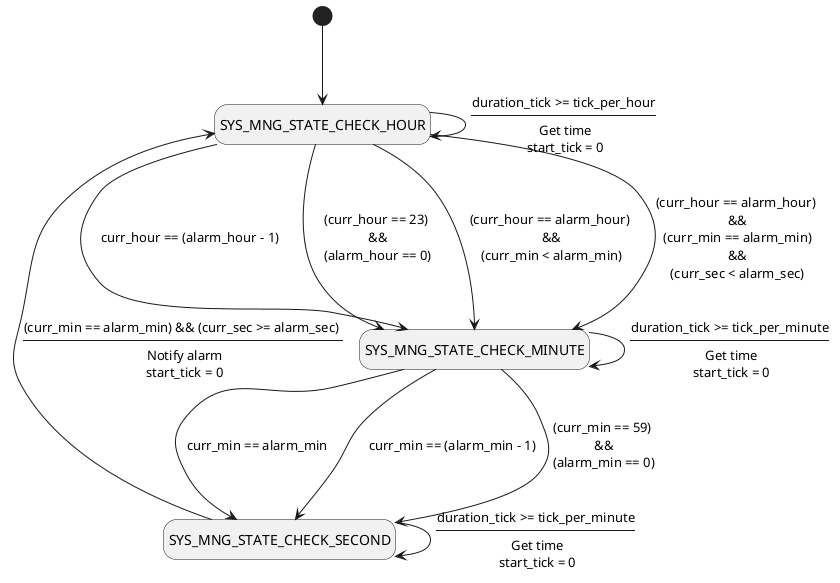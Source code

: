 @startuml
hide empty description

[*] --> SYS_MNG_STATE_CHECK_HOUR

SYS_MNG_STATE_CHECK_HOUR -down-> SYS_MNG_STATE_CHECK_MINUTE : curr_hour == (alarm_hour - 1)
SYS_MNG_STATE_CHECK_HOUR -down-> SYS_MNG_STATE_CHECK_MINUTE : (curr_hour == 23)\n &&\n (alarm_hour == 0)
SYS_MNG_STATE_CHECK_HOUR -down-> SYS_MNG_STATE_CHECK_MINUTE : (curr_hour == alarm_hour)\n &&\n (curr_min < alarm_min)
SYS_MNG_STATE_CHECK_HOUR -down-> SYS_MNG_STATE_CHECK_MINUTE : (curr_hour == alarm_hour)\n &&\n (curr_min == alarm_min)\n &&\n (curr_sec < alarm_sec)
SYS_MNG_STATE_CHECK_HOUR -down-> SYS_MNG_STATE_CHECK_HOUR : duration_tick >= tick_per_hour\n----\n Get time\n start_tick = 0

SYS_MNG_STATE_CHECK_MINUTE -down-> SYS_MNG_STATE_CHECK_SECOND : curr_min == alarm_min
SYS_MNG_STATE_CHECK_MINUTE -down-> SYS_MNG_STATE_CHECK_SECOND : curr_min == (alarm_min - 1)
SYS_MNG_STATE_CHECK_MINUTE -down-> SYS_MNG_STATE_CHECK_SECOND : (curr_min == 59)\n &&\n (alarm_min == 0)
SYS_MNG_STATE_CHECK_MINUTE -down-> SYS_MNG_STATE_CHECK_MINUTE : duration_tick >= tick_per_minute\n----\n Get time\n start_tick = 0

SYS_MNG_STATE_CHECK_SECOND -up-> SYS_MNG_STATE_CHECK_HOUR : (curr_min == alarm_min) && (curr_sec >= alarm_sec) \n----\n Notify alarm\n start_tick = 0
SYS_MNG_STATE_CHECK_SECOND -> SYS_MNG_STATE_CHECK_SECOND : duration_tick >= tick_per_minute\n----\n Get time\n start_tick = 0


@enduml